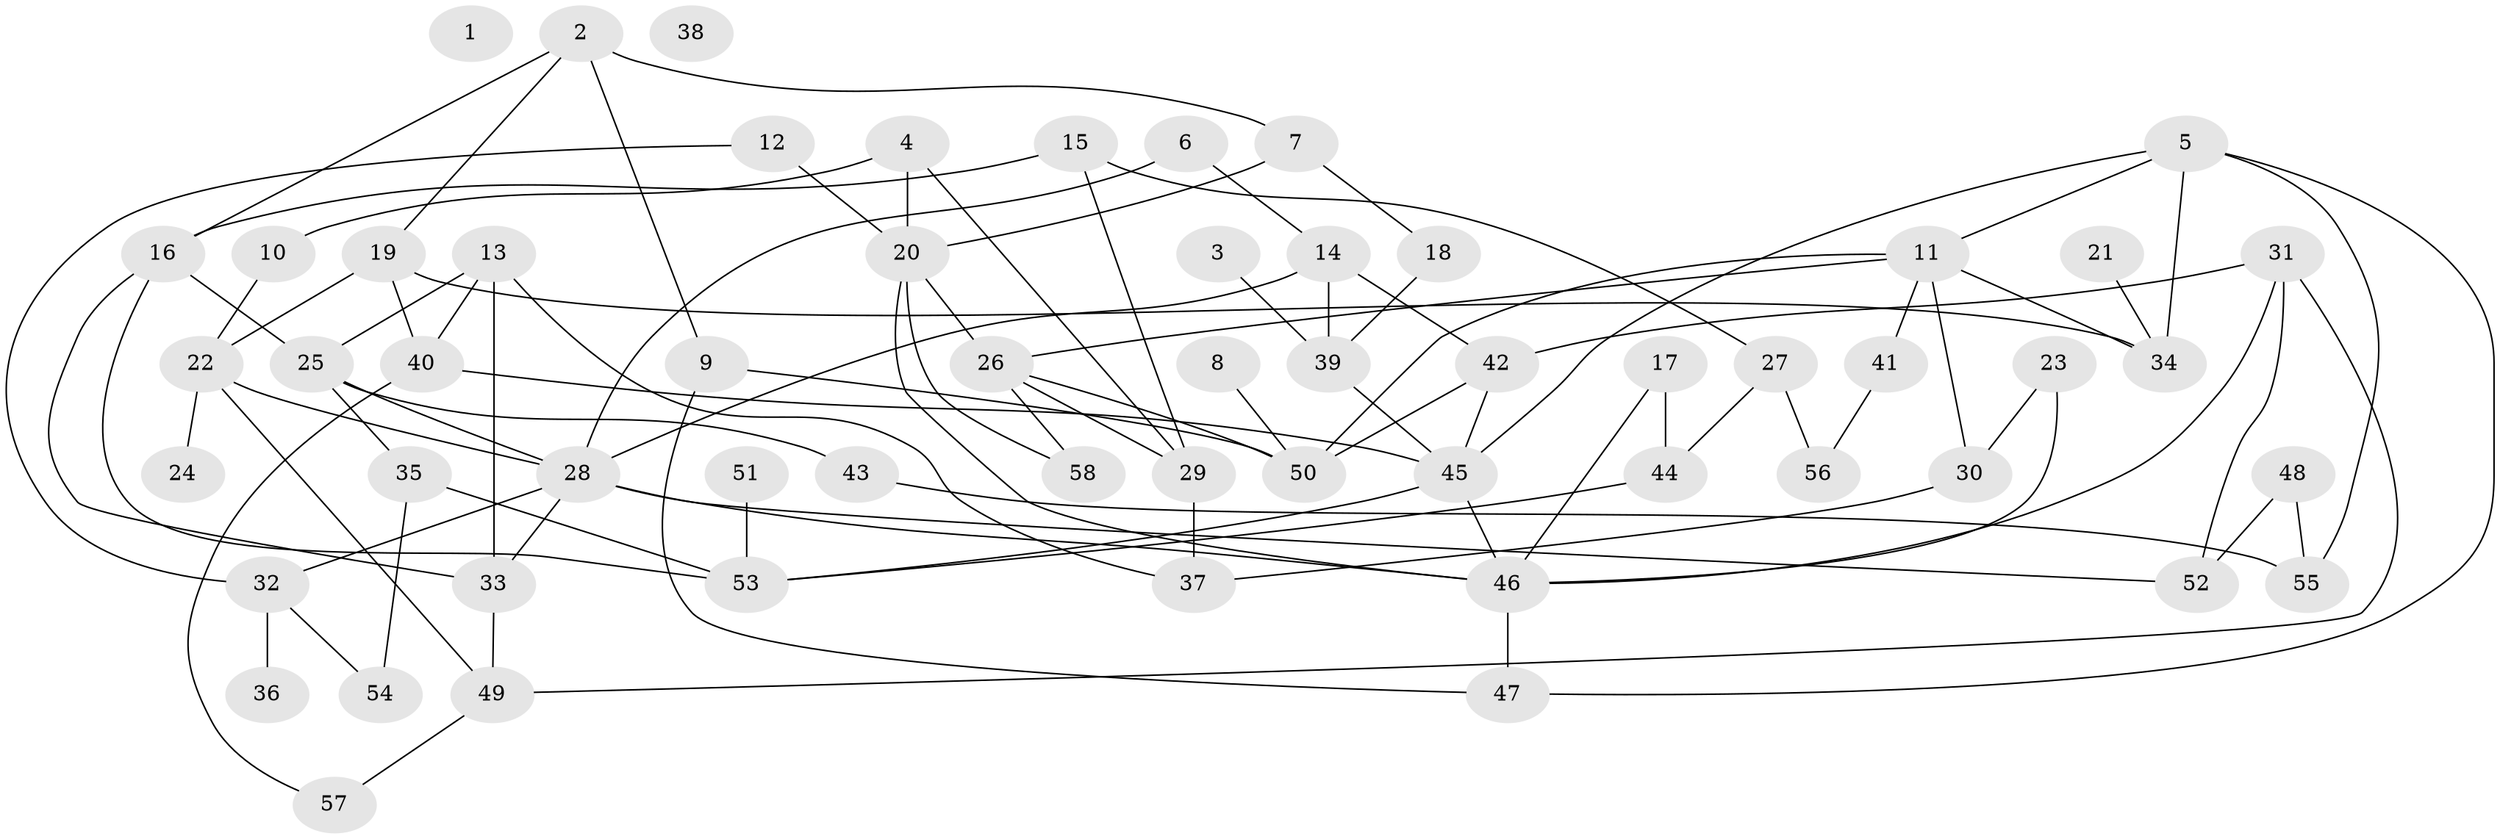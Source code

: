 // Generated by graph-tools (version 1.1) at 2025/25/03/09/25 03:25:14]
// undirected, 58 vertices, 94 edges
graph export_dot {
graph [start="1"]
  node [color=gray90,style=filled];
  1;
  2;
  3;
  4;
  5;
  6;
  7;
  8;
  9;
  10;
  11;
  12;
  13;
  14;
  15;
  16;
  17;
  18;
  19;
  20;
  21;
  22;
  23;
  24;
  25;
  26;
  27;
  28;
  29;
  30;
  31;
  32;
  33;
  34;
  35;
  36;
  37;
  38;
  39;
  40;
  41;
  42;
  43;
  44;
  45;
  46;
  47;
  48;
  49;
  50;
  51;
  52;
  53;
  54;
  55;
  56;
  57;
  58;
  2 -- 7;
  2 -- 9;
  2 -- 16;
  2 -- 19;
  3 -- 39;
  4 -- 10;
  4 -- 20;
  4 -- 29;
  5 -- 11;
  5 -- 34;
  5 -- 45;
  5 -- 47;
  5 -- 55;
  6 -- 14;
  6 -- 28;
  7 -- 18;
  7 -- 20;
  8 -- 50;
  9 -- 47;
  9 -- 50;
  10 -- 22;
  11 -- 26;
  11 -- 30;
  11 -- 34;
  11 -- 41;
  11 -- 50;
  12 -- 20;
  12 -- 32;
  13 -- 25;
  13 -- 33;
  13 -- 37;
  13 -- 40;
  14 -- 28;
  14 -- 39;
  14 -- 42;
  15 -- 16;
  15 -- 27;
  15 -- 29;
  16 -- 25;
  16 -- 33;
  16 -- 53;
  17 -- 44;
  17 -- 46;
  18 -- 39;
  19 -- 22;
  19 -- 34;
  19 -- 40;
  20 -- 26;
  20 -- 46;
  20 -- 58;
  21 -- 34;
  22 -- 24;
  22 -- 28;
  22 -- 49;
  23 -- 30;
  23 -- 46;
  25 -- 28;
  25 -- 35;
  25 -- 43;
  26 -- 29;
  26 -- 50;
  26 -- 58;
  27 -- 44;
  27 -- 56;
  28 -- 32;
  28 -- 33;
  28 -- 46;
  28 -- 52;
  29 -- 37;
  30 -- 37;
  31 -- 42;
  31 -- 46;
  31 -- 49;
  31 -- 52;
  32 -- 36;
  32 -- 54;
  33 -- 49;
  35 -- 53;
  35 -- 54;
  39 -- 45;
  40 -- 45;
  40 -- 57;
  41 -- 56;
  42 -- 45;
  42 -- 50;
  43 -- 55;
  44 -- 53;
  45 -- 46;
  45 -- 53;
  46 -- 47;
  48 -- 52;
  48 -- 55;
  49 -- 57;
  51 -- 53;
}
